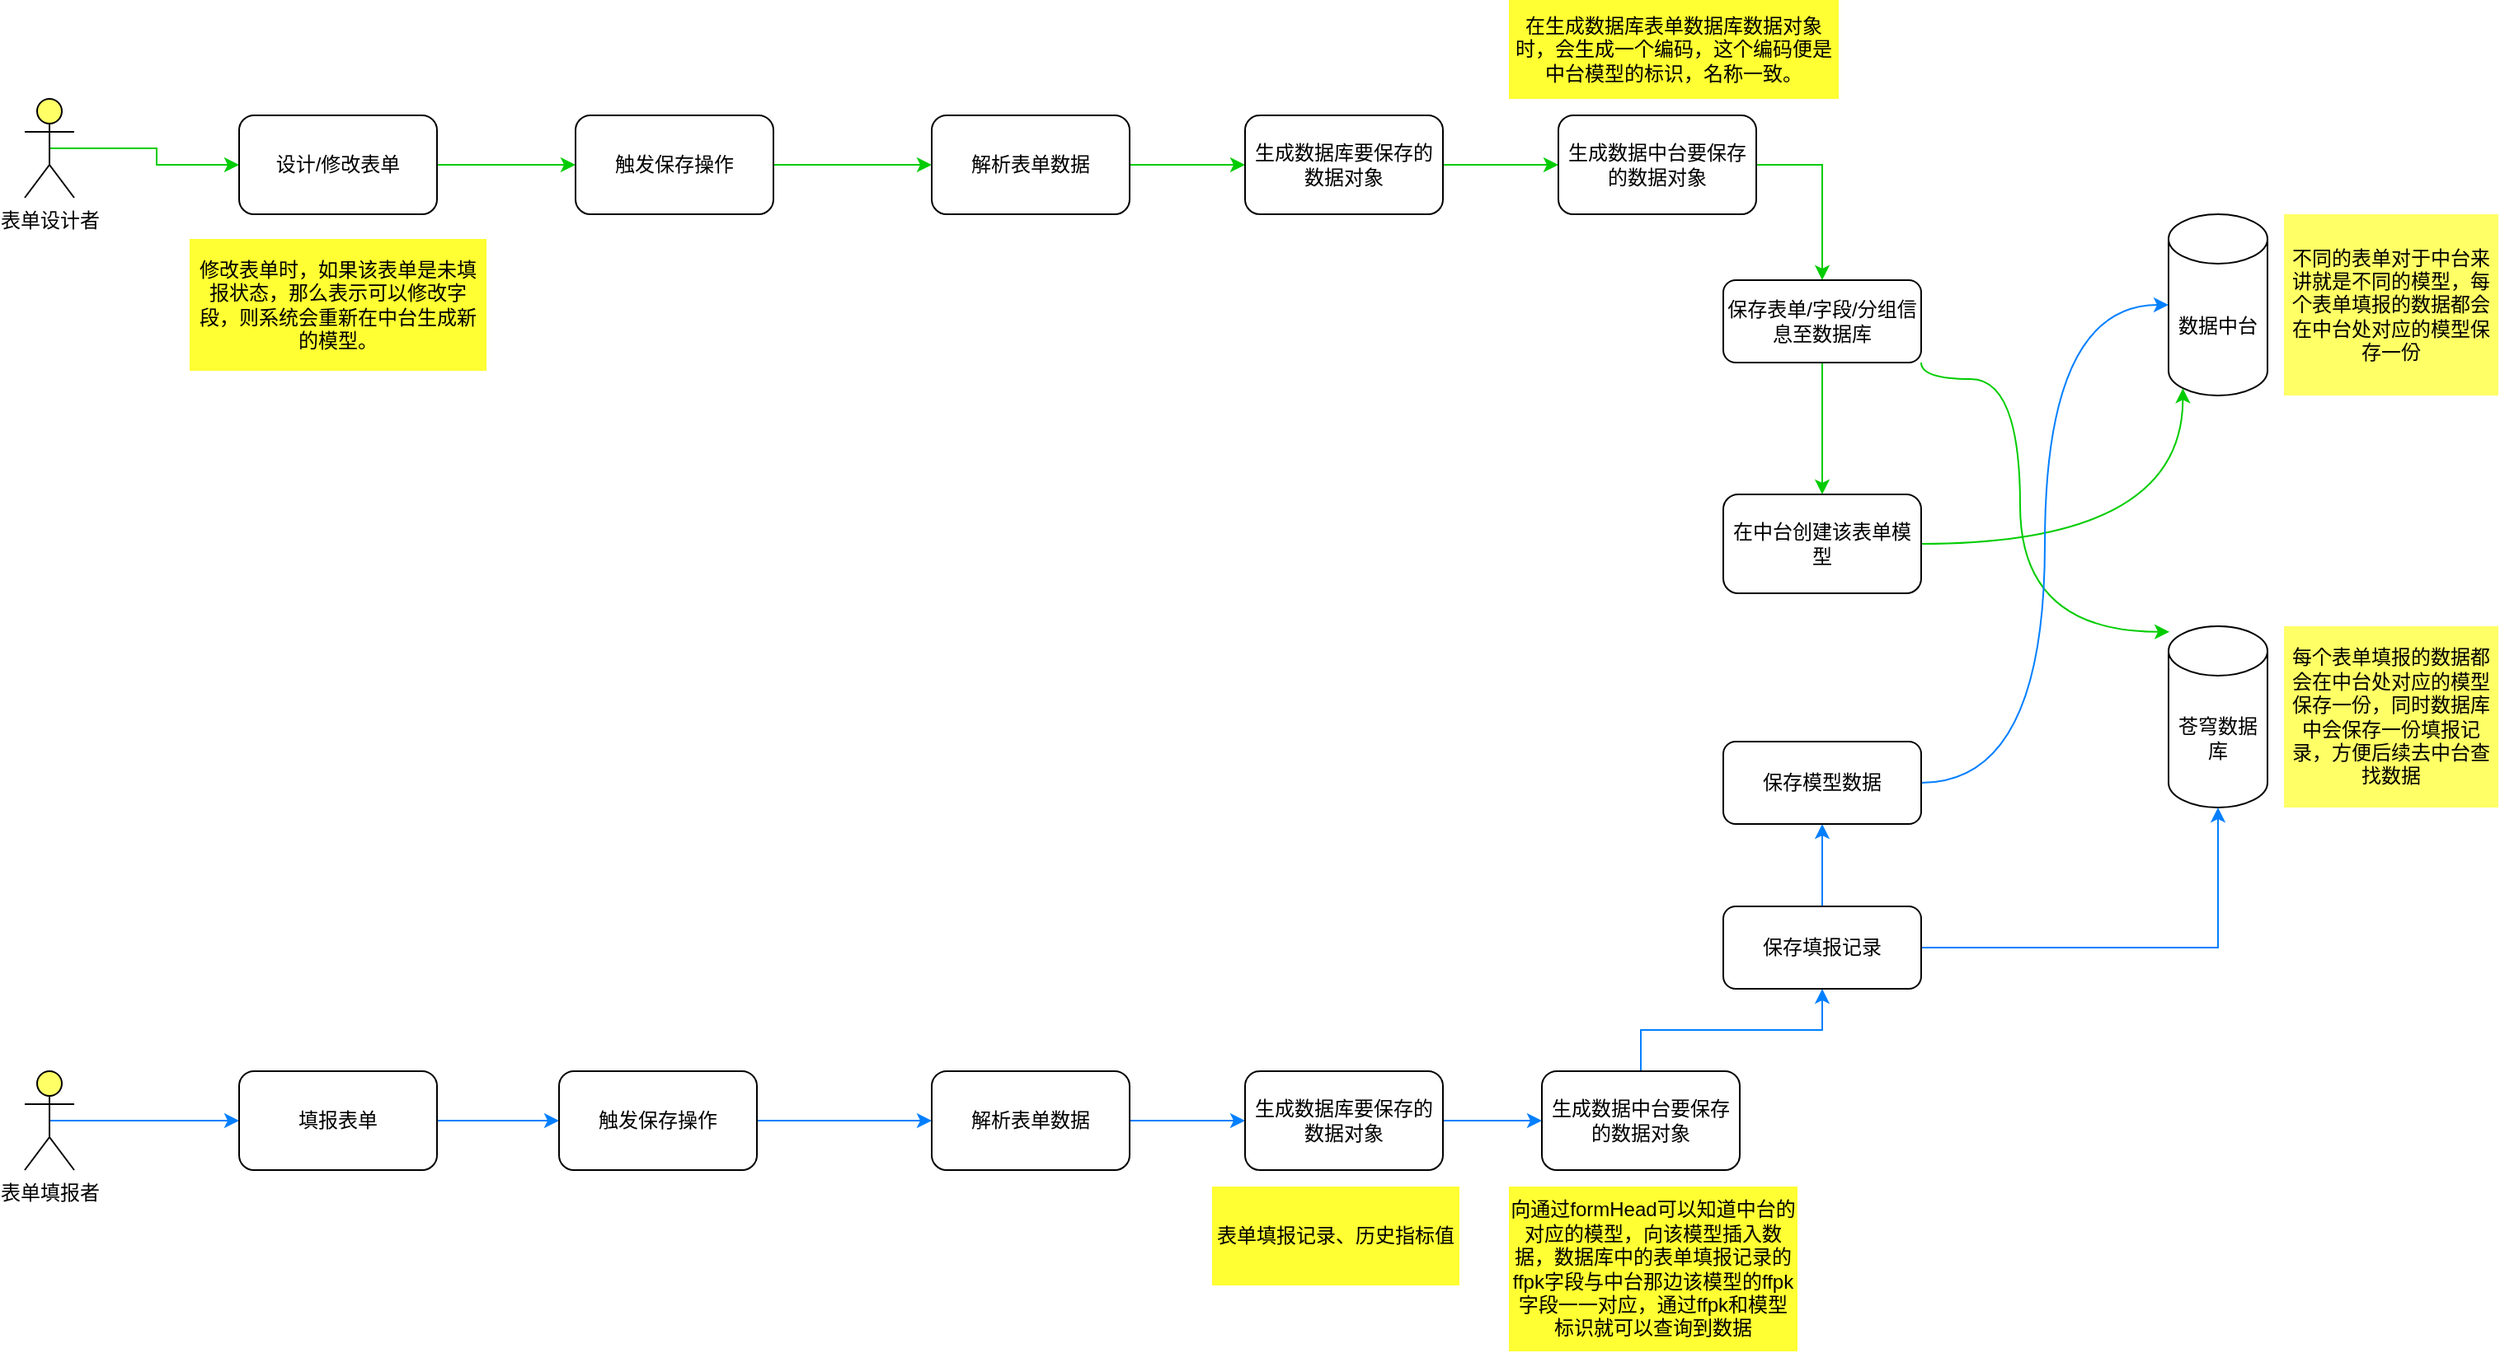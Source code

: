 <mxfile version="14.6.11" type="github" pages="2">
  <diagram id="ev8Z6Rv90-0FATLCqt6A" name="Page-1">
    <mxGraphModel dx="1673" dy="2065" grid="1" gridSize="10" guides="1" tooltips="1" connect="1" arrows="1" fold="1" page="1" pageScale="1" pageWidth="827" pageHeight="1169" math="0" shadow="0">
      <root>
        <mxCell id="0" />
        <mxCell id="1" parent="0" />
        <mxCell id="tww50HIyEpVsTTjYHsku-11" value="数据中台" style="shape=cylinder3;whiteSpace=wrap;html=1;boundedLbl=1;backgroundOutline=1;size=15;fillColor=#FFFFFF;" vertex="1" parent="1">
          <mxGeometry x="1330" y="80" width="60" height="110" as="geometry" />
        </mxCell>
        <mxCell id="tww50HIyEpVsTTjYHsku-12" value="苍穹数据库" style="shape=cylinder3;whiteSpace=wrap;html=1;boundedLbl=1;backgroundOutline=1;size=15;fillColor=#FFFFFF;" vertex="1" parent="1">
          <mxGeometry x="1330" y="330" width="60" height="110" as="geometry" />
        </mxCell>
        <mxCell id="tww50HIyEpVsTTjYHsku-13" value="不同的表单对于中台来讲就是不同的模型，每个表单填报的数据都会在中台处对应的模型保存一份" style="text;html=1;strokeColor=none;fillColor=#FFFF66;align=center;verticalAlign=middle;whiteSpace=wrap;rounded=0;" vertex="1" parent="1">
          <mxGeometry x="1400" y="80" width="130" height="110" as="geometry" />
        </mxCell>
        <mxCell id="tww50HIyEpVsTTjYHsku-14" value="每个表单填报的数据都会在中台处对应的模型保存一份，同时数据库中会保存一份填报记录，方便后续去中台查找数据" style="text;html=1;strokeColor=none;fillColor=#FFFF66;align=center;verticalAlign=middle;whiteSpace=wrap;rounded=0;" vertex="1" parent="1">
          <mxGeometry x="1400" y="330" width="130" height="110" as="geometry" />
        </mxCell>
        <mxCell id="tww50HIyEpVsTTjYHsku-19" style="edgeStyle=orthogonalEdgeStyle;rounded=0;orthogonalLoop=1;jettySize=auto;html=1;exitX=0.5;exitY=0.5;exitDx=0;exitDy=0;exitPerimeter=0;entryX=0;entryY=0.5;entryDx=0;entryDy=0;strokeColor=#00CC00;" edge="1" parent="1" source="tww50HIyEpVsTTjYHsku-15" target="tww50HIyEpVsTTjYHsku-18">
          <mxGeometry relative="1" as="geometry" />
        </mxCell>
        <mxCell id="tww50HIyEpVsTTjYHsku-15" value="表单设计者" style="shape=umlActor;verticalLabelPosition=bottom;verticalAlign=top;html=1;outlineConnect=0;fillColor=#FFFF66;" vertex="1" parent="1">
          <mxGeometry x="30" y="10" width="30" height="60" as="geometry" />
        </mxCell>
        <mxCell id="tww50HIyEpVsTTjYHsku-21" style="edgeStyle=orthogonalEdgeStyle;rounded=0;orthogonalLoop=1;jettySize=auto;html=1;exitX=1;exitY=0.5;exitDx=0;exitDy=0;entryX=0;entryY=0.5;entryDx=0;entryDy=0;strokeColor=#00CC00;" edge="1" parent="1" source="tww50HIyEpVsTTjYHsku-18" target="tww50HIyEpVsTTjYHsku-20">
          <mxGeometry relative="1" as="geometry" />
        </mxCell>
        <mxCell id="tww50HIyEpVsTTjYHsku-18" value="设计/修改表单" style="rounded=1;whiteSpace=wrap;html=1;fillColor=#FFFFFF;" vertex="1" parent="1">
          <mxGeometry x="160" y="20" width="120" height="60" as="geometry" />
        </mxCell>
        <mxCell id="tww50HIyEpVsTTjYHsku-23" style="edgeStyle=orthogonalEdgeStyle;rounded=0;orthogonalLoop=1;jettySize=auto;html=1;exitX=1;exitY=0.5;exitDx=0;exitDy=0;strokeColor=#00CC00;" edge="1" parent="1" source="tww50HIyEpVsTTjYHsku-20" target="tww50HIyEpVsTTjYHsku-22">
          <mxGeometry relative="1" as="geometry" />
        </mxCell>
        <mxCell id="tww50HIyEpVsTTjYHsku-20" value="触发保存操作" style="rounded=1;whiteSpace=wrap;html=1;fillColor=#FFFFFF;" vertex="1" parent="1">
          <mxGeometry x="364" y="20" width="120" height="60" as="geometry" />
        </mxCell>
        <mxCell id="tww50HIyEpVsTTjYHsku-25" style="edgeStyle=orthogonalEdgeStyle;rounded=0;orthogonalLoop=1;jettySize=auto;html=1;exitX=1;exitY=0.5;exitDx=0;exitDy=0;strokeColor=#00CC00;" edge="1" parent="1" source="tww50HIyEpVsTTjYHsku-22" target="tww50HIyEpVsTTjYHsku-24">
          <mxGeometry relative="1" as="geometry" />
        </mxCell>
        <mxCell id="tww50HIyEpVsTTjYHsku-22" value="解析表单数据" style="rounded=1;whiteSpace=wrap;html=1;fillColor=#FFFFFF;" vertex="1" parent="1">
          <mxGeometry x="580" y="20" width="120" height="60" as="geometry" />
        </mxCell>
        <mxCell id="tww50HIyEpVsTTjYHsku-27" style="edgeStyle=orthogonalEdgeStyle;rounded=0;orthogonalLoop=1;jettySize=auto;html=1;exitX=1;exitY=0.5;exitDx=0;exitDy=0;entryX=0;entryY=0.5;entryDx=0;entryDy=0;strokeColor=#00CC00;" edge="1" parent="1" source="tww50HIyEpVsTTjYHsku-24" target="tww50HIyEpVsTTjYHsku-26">
          <mxGeometry relative="1" as="geometry" />
        </mxCell>
        <mxCell id="tww50HIyEpVsTTjYHsku-24" value="生成数据库要保存的数据对象" style="rounded=1;whiteSpace=wrap;html=1;fillColor=#FFFFFF;" vertex="1" parent="1">
          <mxGeometry x="770" y="20" width="120" height="60" as="geometry" />
        </mxCell>
        <mxCell id="tww50HIyEpVsTTjYHsku-29" style="edgeStyle=orthogonalEdgeStyle;rounded=0;orthogonalLoop=1;jettySize=auto;html=1;exitX=1;exitY=0.5;exitDx=0;exitDy=0;entryX=0.5;entryY=0;entryDx=0;entryDy=0;strokeColor=#00CC00;" edge="1" parent="1" source="tww50HIyEpVsTTjYHsku-26" target="tww50HIyEpVsTTjYHsku-28">
          <mxGeometry relative="1" as="geometry" />
        </mxCell>
        <mxCell id="tww50HIyEpVsTTjYHsku-26" value="生成数据中台要保存的数据对象" style="rounded=1;whiteSpace=wrap;html=1;fillColor=#FFFFFF;" vertex="1" parent="1">
          <mxGeometry x="960" y="20" width="120" height="60" as="geometry" />
        </mxCell>
        <mxCell id="tww50HIyEpVsTTjYHsku-30" style="edgeStyle=orthogonalEdgeStyle;rounded=0;orthogonalLoop=1;jettySize=auto;html=1;exitX=1;exitY=1;exitDx=0;exitDy=0;entryX=0.009;entryY=0.031;entryDx=0;entryDy=0;entryPerimeter=0;strokeColor=#00CC00;curved=1;" edge="1" parent="1" source="tww50HIyEpVsTTjYHsku-28" target="tww50HIyEpVsTTjYHsku-12">
          <mxGeometry relative="1" as="geometry">
            <Array as="points">
              <mxPoint x="1240" y="180" />
              <mxPoint x="1240" y="333" />
            </Array>
          </mxGeometry>
        </mxCell>
        <mxCell id="tww50HIyEpVsTTjYHsku-33" style="edgeStyle=orthogonalEdgeStyle;curved=1;rounded=0;orthogonalLoop=1;jettySize=auto;html=1;entryX=0.5;entryY=0;entryDx=0;entryDy=0;strokeColor=#00CC00;" edge="1" parent="1" source="tww50HIyEpVsTTjYHsku-28" target="tww50HIyEpVsTTjYHsku-31">
          <mxGeometry relative="1" as="geometry" />
        </mxCell>
        <mxCell id="tww50HIyEpVsTTjYHsku-28" value="保存表单/字段/分组信息至数据库" style="rounded=1;whiteSpace=wrap;html=1;fillColor=#FFFFFF;" vertex="1" parent="1">
          <mxGeometry x="1060" y="120" width="120" height="50" as="geometry" />
        </mxCell>
        <mxCell id="tww50HIyEpVsTTjYHsku-32" style="edgeStyle=orthogonalEdgeStyle;curved=1;rounded=0;orthogonalLoop=1;jettySize=auto;html=1;entryX=0.145;entryY=1;entryDx=0;entryDy=-4.35;entryPerimeter=0;strokeColor=#00CC00;" edge="1" parent="1" source="tww50HIyEpVsTTjYHsku-31" target="tww50HIyEpVsTTjYHsku-11">
          <mxGeometry relative="1" as="geometry" />
        </mxCell>
        <mxCell id="tww50HIyEpVsTTjYHsku-31" value="在中台创建该表单模型" style="rounded=1;whiteSpace=wrap;html=1;fillColor=#FFFFFF;" vertex="1" parent="1">
          <mxGeometry x="1060" y="250" width="120" height="60" as="geometry" />
        </mxCell>
        <mxCell id="tww50HIyEpVsTTjYHsku-47" style="edgeStyle=orthogonalEdgeStyle;curved=1;rounded=0;orthogonalLoop=1;jettySize=auto;html=1;exitX=0.5;exitY=0.5;exitDx=0;exitDy=0;exitPerimeter=0;entryX=0;entryY=0.5;entryDx=0;entryDy=0;strokeColor=#007FFF;" edge="1" parent="1" source="tww50HIyEpVsTTjYHsku-34" target="tww50HIyEpVsTTjYHsku-35">
          <mxGeometry relative="1" as="geometry" />
        </mxCell>
        <mxCell id="tww50HIyEpVsTTjYHsku-34" value="表单填报者" style="shape=umlActor;verticalLabelPosition=bottom;verticalAlign=top;html=1;outlineConnect=0;fillColor=#FFFF66;" vertex="1" parent="1">
          <mxGeometry x="30" y="600" width="30" height="60" as="geometry" />
        </mxCell>
        <mxCell id="tww50HIyEpVsTTjYHsku-48" style="edgeStyle=orthogonalEdgeStyle;curved=1;rounded=0;orthogonalLoop=1;jettySize=auto;html=1;entryX=0;entryY=0.5;entryDx=0;entryDy=0;strokeColor=#007FFF;" edge="1" parent="1" source="tww50HIyEpVsTTjYHsku-35" target="tww50HIyEpVsTTjYHsku-38">
          <mxGeometry relative="1" as="geometry" />
        </mxCell>
        <mxCell id="tww50HIyEpVsTTjYHsku-35" value="填报表单" style="rounded=1;whiteSpace=wrap;html=1;fillColor=#FFFFFF;" vertex="1" parent="1">
          <mxGeometry x="160" y="600" width="120" height="60" as="geometry" />
        </mxCell>
        <mxCell id="tww50HIyEpVsTTjYHsku-36" value="修改表单时，如果该表单是未填报状态，那么表示可以修改字段，则系统会重新在中台生成新的模型。" style="text;html=1;strokeColor=none;fillColor=#FFFF33;align=center;verticalAlign=middle;whiteSpace=wrap;rounded=0;" vertex="1" parent="1">
          <mxGeometry x="130" y="95" width="180" height="80" as="geometry" />
        </mxCell>
        <mxCell id="tww50HIyEpVsTTjYHsku-37" value="在生成数据库表单数据库数据对象时，会生成一个编码，这个编码便是中台模型的标识，名称一致。" style="text;html=1;strokeColor=none;fillColor=#FFFF33;align=center;verticalAlign=middle;whiteSpace=wrap;rounded=0;" vertex="1" parent="1">
          <mxGeometry x="930" y="-50" width="200" height="60" as="geometry" />
        </mxCell>
        <mxCell id="tww50HIyEpVsTTjYHsku-49" style="edgeStyle=orthogonalEdgeStyle;curved=1;rounded=0;orthogonalLoop=1;jettySize=auto;html=1;entryX=0;entryY=0.5;entryDx=0;entryDy=0;strokeColor=#007FFF;" edge="1" parent="1" source="tww50HIyEpVsTTjYHsku-38" target="tww50HIyEpVsTTjYHsku-39">
          <mxGeometry relative="1" as="geometry" />
        </mxCell>
        <mxCell id="tww50HIyEpVsTTjYHsku-38" value="触发保存操作" style="rounded=1;whiteSpace=wrap;html=1;fillColor=#FFFFFF;" vertex="1" parent="1">
          <mxGeometry x="354" y="600" width="120" height="60" as="geometry" />
        </mxCell>
        <mxCell id="tww50HIyEpVsTTjYHsku-50" style="edgeStyle=orthogonalEdgeStyle;curved=1;rounded=0;orthogonalLoop=1;jettySize=auto;html=1;strokeColor=#007FFF;" edge="1" parent="1" source="tww50HIyEpVsTTjYHsku-39" target="tww50HIyEpVsTTjYHsku-40">
          <mxGeometry relative="1" as="geometry" />
        </mxCell>
        <mxCell id="tww50HIyEpVsTTjYHsku-39" value="解析表单数据" style="rounded=1;whiteSpace=wrap;html=1;fillColor=#FFFFFF;" vertex="1" parent="1">
          <mxGeometry x="580" y="600" width="120" height="60" as="geometry" />
        </mxCell>
        <mxCell id="tww50HIyEpVsTTjYHsku-51" style="edgeStyle=orthogonalEdgeStyle;curved=1;rounded=0;orthogonalLoop=1;jettySize=auto;html=1;entryX=0;entryY=0.5;entryDx=0;entryDy=0;strokeColor=#007FFF;" edge="1" parent="1" source="tww50HIyEpVsTTjYHsku-40" target="tww50HIyEpVsTTjYHsku-43">
          <mxGeometry relative="1" as="geometry" />
        </mxCell>
        <mxCell id="tww50HIyEpVsTTjYHsku-40" value="生成数据库要保存的数据对象" style="rounded=1;whiteSpace=wrap;html=1;fillColor=#FFFFFF;" vertex="1" parent="1">
          <mxGeometry x="770" y="600" width="120" height="60" as="geometry" />
        </mxCell>
        <mxCell id="tww50HIyEpVsTTjYHsku-41" value="表单填报记录、历史指标值" style="text;html=1;strokeColor=none;fillColor=#FFFF33;align=center;verticalAlign=middle;whiteSpace=wrap;rounded=0;" vertex="1" parent="1">
          <mxGeometry x="750" y="670" width="150" height="60" as="geometry" />
        </mxCell>
        <mxCell id="tww50HIyEpVsTTjYHsku-52" style="rounded=0;orthogonalLoop=1;jettySize=auto;html=1;strokeColor=#007FFF;edgeStyle=orthogonalEdgeStyle;entryX=0.5;entryY=1;entryDx=0;entryDy=0;" edge="1" parent="1" source="tww50HIyEpVsTTjYHsku-43" target="tww50HIyEpVsTTjYHsku-45">
          <mxGeometry relative="1" as="geometry">
            <mxPoint x="1130" y="560" as="targetPoint" />
          </mxGeometry>
        </mxCell>
        <mxCell id="tww50HIyEpVsTTjYHsku-43" value="生成数据中台要保存的数据对象" style="rounded=1;whiteSpace=wrap;html=1;fillColor=#FFFFFF;" vertex="1" parent="1">
          <mxGeometry x="950" y="600" width="120" height="60" as="geometry" />
        </mxCell>
        <mxCell id="tww50HIyEpVsTTjYHsku-44" value="向通过formHead可以知道中台的对应的模型，向该模型插入数据，数据库中的表单填报记录的ffpk字段与中台那边该模型的ffpk字段一一对应，通过ffpk和模型标识就可以查询到数据" style="text;html=1;strokeColor=none;fillColor=#FFFF33;align=center;verticalAlign=middle;whiteSpace=wrap;rounded=0;" vertex="1" parent="1">
          <mxGeometry x="930" y="670" width="175" height="100" as="geometry" />
        </mxCell>
        <mxCell id="tww50HIyEpVsTTjYHsku-53" style="edgeStyle=orthogonalEdgeStyle;rounded=0;orthogonalLoop=1;jettySize=auto;html=1;entryX=0.5;entryY=1;entryDx=0;entryDy=0;strokeColor=#007FFF;" edge="1" parent="1" source="tww50HIyEpVsTTjYHsku-45" target="tww50HIyEpVsTTjYHsku-46">
          <mxGeometry relative="1" as="geometry" />
        </mxCell>
        <mxCell id="tww50HIyEpVsTTjYHsku-54" style="edgeStyle=orthogonalEdgeStyle;rounded=0;orthogonalLoop=1;jettySize=auto;html=1;entryX=0.5;entryY=1;entryDx=0;entryDy=0;entryPerimeter=0;strokeColor=#007FFF;" edge="1" parent="1" source="tww50HIyEpVsTTjYHsku-45" target="tww50HIyEpVsTTjYHsku-12">
          <mxGeometry relative="1" as="geometry" />
        </mxCell>
        <mxCell id="tww50HIyEpVsTTjYHsku-45" value="保存填报记录" style="rounded=1;whiteSpace=wrap;html=1;fillColor=#FFFFFF;" vertex="1" parent="1">
          <mxGeometry x="1060" y="500" width="120" height="50" as="geometry" />
        </mxCell>
        <mxCell id="tww50HIyEpVsTTjYHsku-55" style="edgeStyle=orthogonalEdgeStyle;rounded=0;orthogonalLoop=1;jettySize=auto;html=1;entryX=0;entryY=0.5;entryDx=0;entryDy=0;entryPerimeter=0;strokeColor=#007FFF;curved=1;" edge="1" parent="1" source="tww50HIyEpVsTTjYHsku-46" target="tww50HIyEpVsTTjYHsku-11">
          <mxGeometry relative="1" as="geometry" />
        </mxCell>
        <mxCell id="tww50HIyEpVsTTjYHsku-46" value="保存模型数据" style="rounded=1;whiteSpace=wrap;html=1;fillColor=#FFFFFF;" vertex="1" parent="1">
          <mxGeometry x="1060" y="400" width="120" height="50" as="geometry" />
        </mxCell>
      </root>
    </mxGraphModel>
  </diagram>
  <diagram id="1cnmImq1GdV8AeUqp91X" name="Page-2">
    <mxGraphModel dx="1422" dy="762" grid="1" gridSize="10" guides="1" tooltips="1" connect="1" arrows="1" fold="1" page="1" pageScale="1" pageWidth="827" pageHeight="1169" math="0" shadow="0">
      <root>
        <mxCell id="XSXfu20zo7NkGGk4eSIl-0" />
        <mxCell id="XSXfu20zo7NkGGk4eSIl-1" parent="XSXfu20zo7NkGGk4eSIl-0" />
      </root>
    </mxGraphModel>
  </diagram>
</mxfile>
